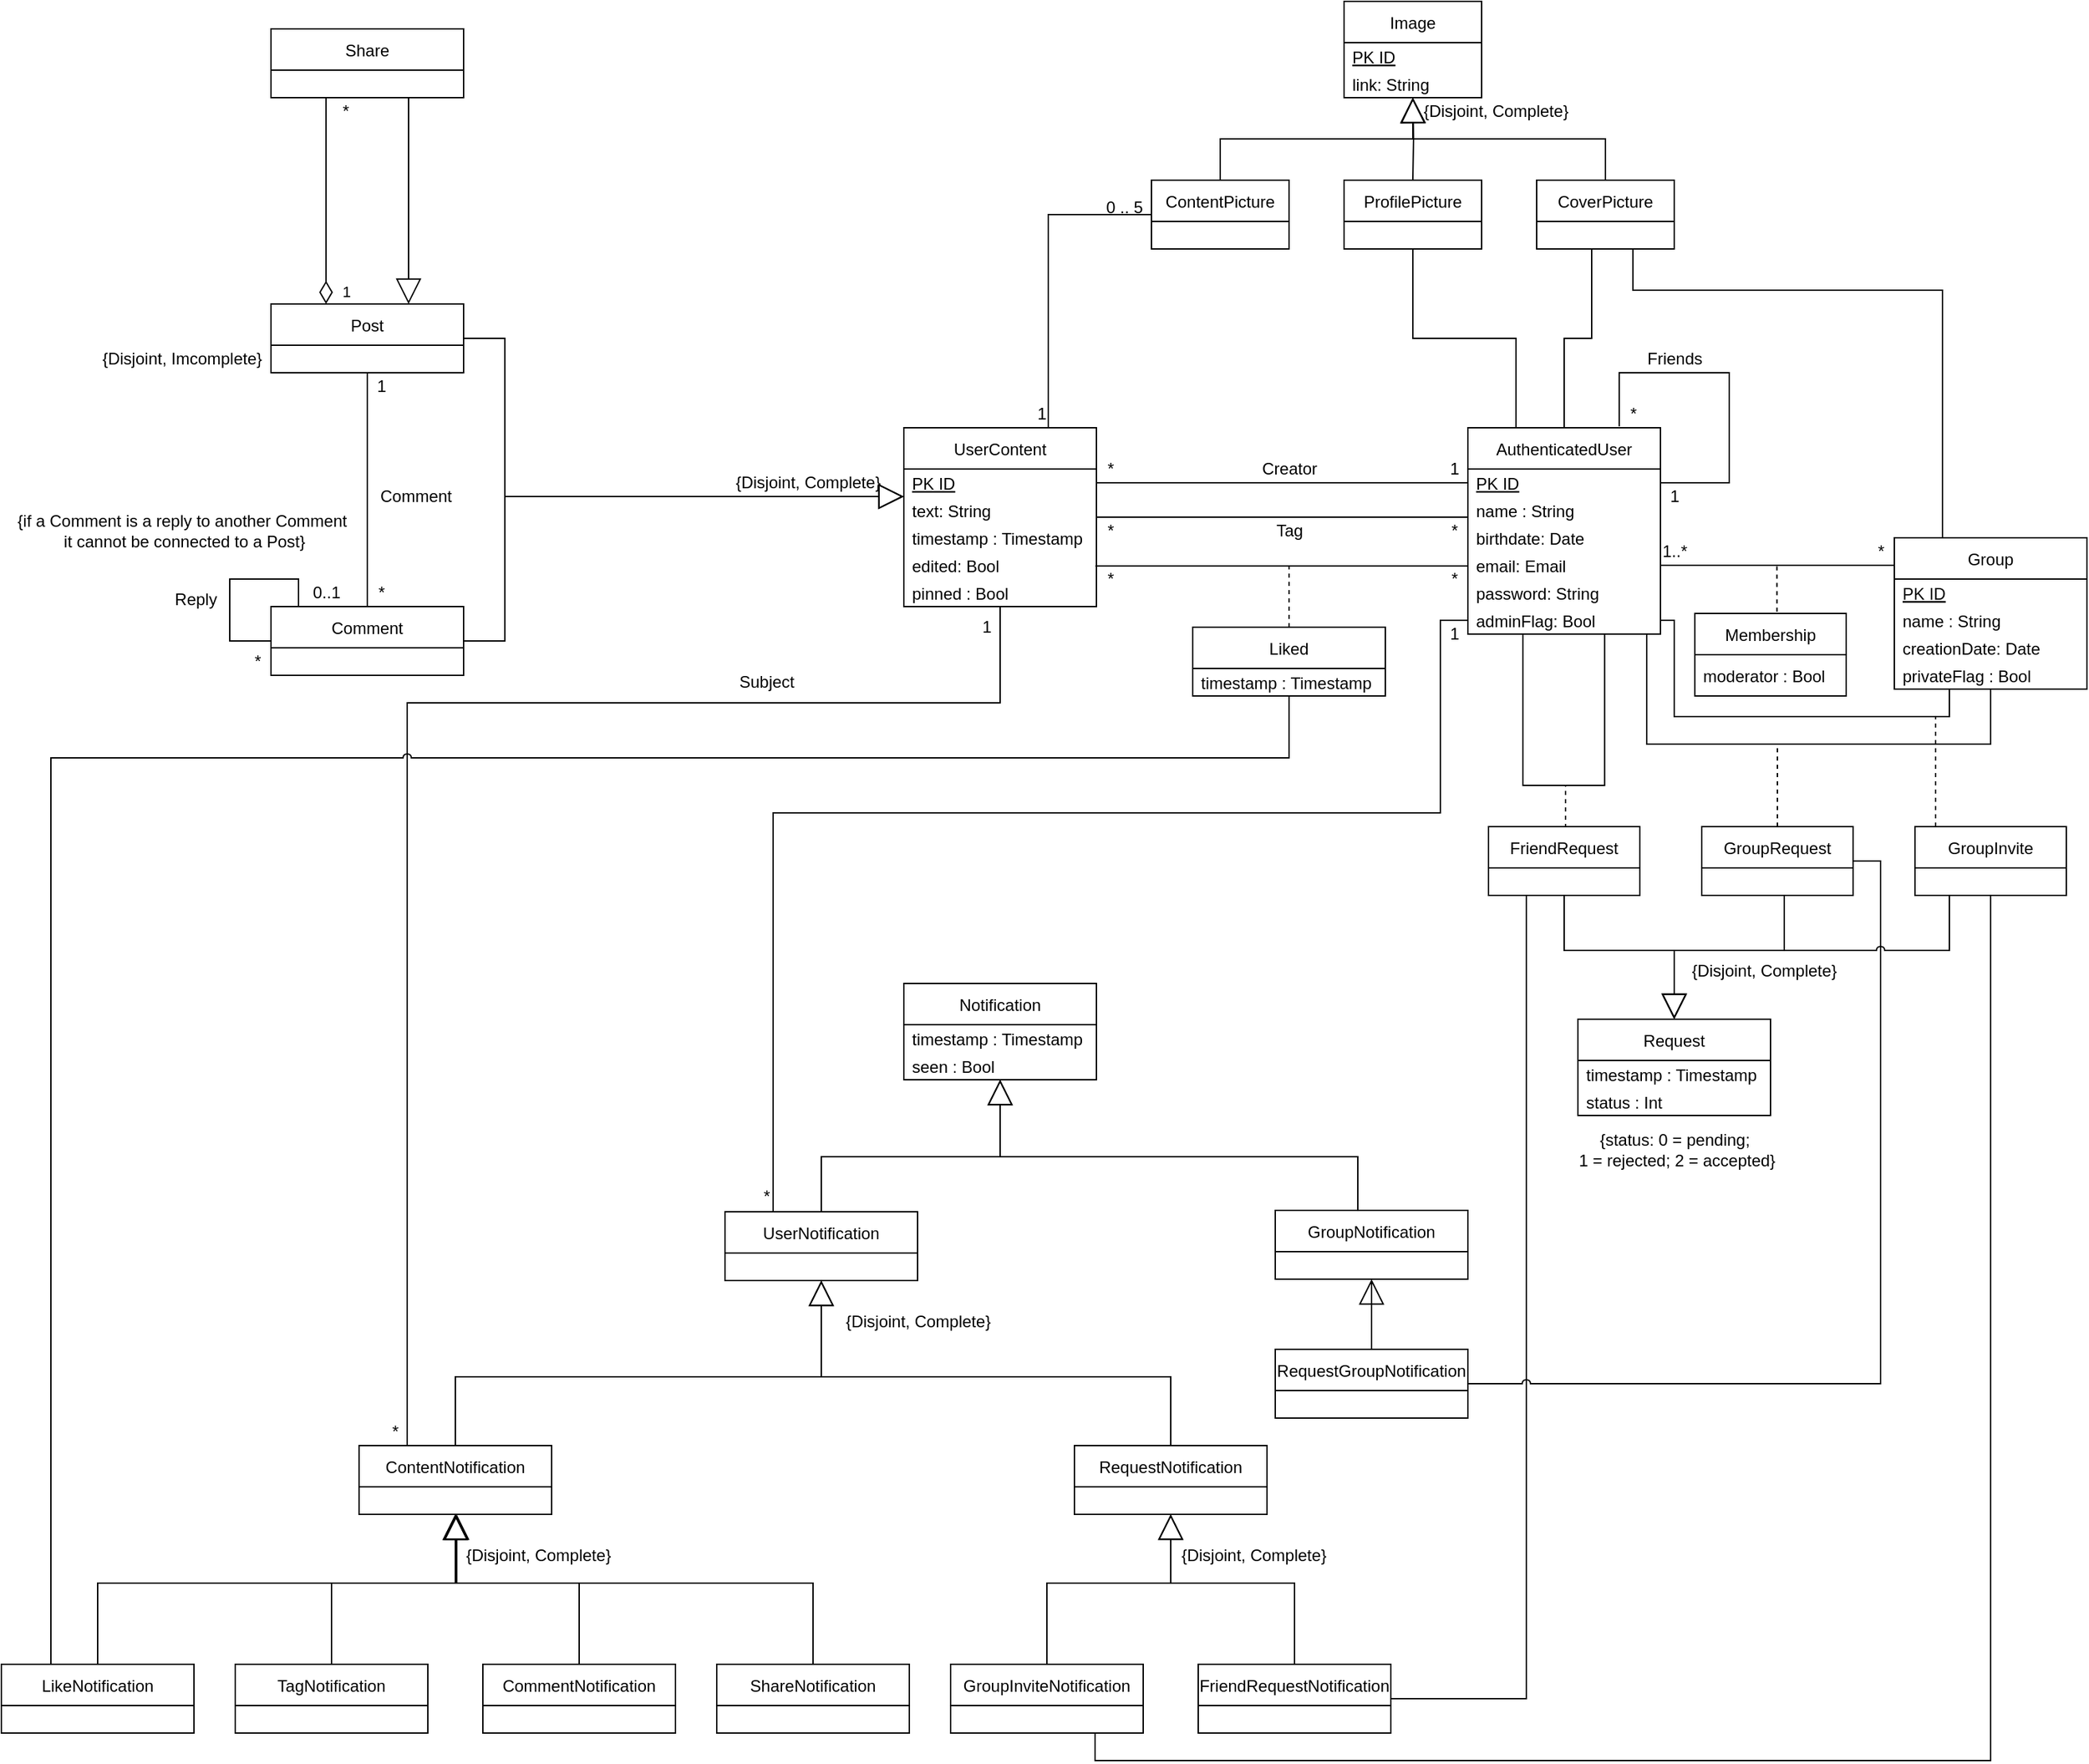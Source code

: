 <mxfile version="15.7.3"><diagram id="W7Yq0IBETh_m9EAwJ76t" name="Page-1"><mxGraphModel dx="-447" dy="544" grid="1" gridSize="10" guides="1" tooltips="1" connect="1" arrows="1" fold="1" page="1" pageScale="1" pageWidth="827" pageHeight="1169" math="0" shadow="0"><root><mxCell id="0"/><mxCell id="1" parent="0"/><mxCell id="exGa_ofTzocH33vVqRxe-119" style="edgeStyle=orthogonalEdgeStyle;rounded=0;orthogonalLoop=1;jettySize=auto;html=1;exitX=0.5;exitY=0;exitDx=0;exitDy=0;fontSize=12;endArrow=none;endFill=0;" parent="1" source="exGa_ofTzocH33vVqRxe-121" edge="1"><mxGeometry relative="1" as="geometry"><Array as="points"><mxPoint x="2790" y="625"/><mxPoint x="2810" y="625"/><mxPoint x="2810" y="560"/></Array><mxPoint x="2810" y="560" as="targetPoint"/></mxGeometry></mxCell><mxCell id="exGa_ofTzocH33vVqRxe-120" style="edgeStyle=orthogonalEdgeStyle;rounded=0;orthogonalLoop=1;jettySize=auto;html=1;exitX=0.25;exitY=0;exitDx=0;exitDy=0;entryX=0.5;entryY=1;entryDx=0;entryDy=0;fontSize=12;endArrow=none;endFill=0;" parent="1" source="exGa_ofTzocH33vVqRxe-121" target="exGa_ofTzocH33vVqRxe-144" edge="1"><mxGeometry relative="1" as="geometry"/></mxCell><mxCell id="exGa_ofTzocH33vVqRxe-121" value="AuthenticatedUser" style="swimlane;fontStyle=0;childLayout=stackLayout;horizontal=1;startSize=30;horizontalStack=0;resizeParent=1;resizeParentMax=0;resizeLast=0;collapsible=1;marginBottom=0;" parent="1" vertex="1"><mxGeometry x="2720" y="690" width="140" height="150" as="geometry"/></mxCell><mxCell id="exGa_ofTzocH33vVqRxe-122" value="PK ID" style="text;strokeColor=none;fillColor=none;align=left;verticalAlign=middle;spacingLeft=4;spacingRight=4;overflow=hidden;points=[[0,0.5],[1,0.5]];portConstraint=eastwest;rotatable=0;spacing=2;spacingTop=0;fontStyle=4" parent="exGa_ofTzocH33vVqRxe-121" vertex="1"><mxGeometry y="30" width="140" height="20" as="geometry"/></mxCell><mxCell id="exGa_ofTzocH33vVqRxe-123" value="name : String" style="text;strokeColor=none;fillColor=none;align=left;verticalAlign=middle;spacingLeft=4;spacingRight=4;overflow=hidden;points=[[0,0.5],[1,0.5]];portConstraint=eastwest;rotatable=0;spacing=2;spacingTop=0;" parent="exGa_ofTzocH33vVqRxe-121" vertex="1"><mxGeometry y="50" width="140" height="20" as="geometry"/></mxCell><mxCell id="exGa_ofTzocH33vVqRxe-124" value="birthdate: Date" style="text;strokeColor=none;fillColor=none;align=left;verticalAlign=middle;spacingLeft=4;spacingRight=4;overflow=hidden;points=[[0,0.5],[1,0.5]];portConstraint=eastwest;rotatable=0;" parent="exGa_ofTzocH33vVqRxe-121" vertex="1"><mxGeometry y="70" width="140" height="20" as="geometry"/></mxCell><mxCell id="exGa_ofTzocH33vVqRxe-125" value="email: Email" style="text;strokeColor=none;fillColor=none;align=left;verticalAlign=middle;spacingLeft=4;spacingRight=4;overflow=hidden;points=[[0,0.5],[1,0.5]];portConstraint=eastwest;rotatable=0;" parent="exGa_ofTzocH33vVqRxe-121" vertex="1"><mxGeometry y="90" width="140" height="20" as="geometry"/></mxCell><mxCell id="exGa_ofTzocH33vVqRxe-126" value="password: String" style="text;strokeColor=none;fillColor=none;align=left;verticalAlign=middle;spacingLeft=4;spacingRight=4;overflow=hidden;points=[[0,0.5],[1,0.5]];portConstraint=eastwest;rotatable=0;" parent="exGa_ofTzocH33vVqRxe-121" vertex="1"><mxGeometry y="110" width="140" height="20" as="geometry"/></mxCell><mxCell id="exGa_ofTzocH33vVqRxe-127" value="adminFlag: Bool" style="text;strokeColor=none;fillColor=none;align=left;verticalAlign=middle;spacingLeft=4;spacingRight=4;overflow=hidden;points=[[0,0.5],[1,0.5]];portConstraint=eastwest;rotatable=0;" parent="exGa_ofTzocH33vVqRxe-121" vertex="1"><mxGeometry y="130" width="140" height="20" as="geometry"/></mxCell><mxCell id="exGa_ofTzocH33vVqRxe-128" style="edgeStyle=orthogonalEdgeStyle;rounded=0;orthogonalLoop=1;jettySize=auto;html=1;exitX=1;exitY=0.5;exitDx=0;exitDy=0;fontSize=12;endArrow=none;endFill=0;" parent="exGa_ofTzocH33vVqRxe-121" edge="1"><mxGeometry relative="1" as="geometry"><mxPoint x="110" y="-1" as="targetPoint"/><mxPoint x="140" y="60" as="sourcePoint"/><Array as="points"><mxPoint x="190" y="40"/><mxPoint x="190" y="-40"/><mxPoint x="110" y="-40"/><mxPoint x="110" y="-1"/></Array></mxGeometry></mxCell><mxCell id="exGa_ofTzocH33vVqRxe-129" style="edgeStyle=orthogonalEdgeStyle;rounded=0;orthogonalLoop=1;jettySize=auto;html=1;fontSize=12;endArrow=none;endFill=0;entryX=0.71;entryY=1.013;entryDx=0;entryDy=0;entryPerimeter=0;" parent="exGa_ofTzocH33vVqRxe-121" source="exGa_ofTzocH33vVqRxe-121" target="exGa_ofTzocH33vVqRxe-127" edge="1"><mxGeometry relative="1" as="geometry"><mxPoint x="100" y="230" as="targetPoint"/><mxPoint x="40" y="230" as="sourcePoint"/><Array as="points"><mxPoint x="40" y="260"/><mxPoint x="99" y="260"/></Array></mxGeometry></mxCell><mxCell id="exGa_ofTzocH33vVqRxe-130" style="edgeStyle=orthogonalEdgeStyle;rounded=0;orthogonalLoop=1;jettySize=auto;html=1;exitX=0;exitY=0.25;exitDx=0;exitDy=0;entryX=1;entryY=0.5;entryDx=0;entryDy=0;fontSize=12;endArrow=none;endFill=0;" parent="1" source="exGa_ofTzocH33vVqRxe-132" target="exGa_ofTzocH33vVqRxe-124" edge="1"><mxGeometry relative="1" as="geometry"><Array as="points"><mxPoint x="3030" y="790"/></Array></mxGeometry></mxCell><mxCell id="exGa_ofTzocH33vVqRxe-131" style="edgeStyle=orthogonalEdgeStyle;rounded=0;orthogonalLoop=1;jettySize=auto;html=1;exitX=0.25;exitY=0;exitDx=0;exitDy=0;fontSize=12;endArrow=none;endFill=0;" parent="1" source="exGa_ofTzocH33vVqRxe-132" edge="1"><mxGeometry relative="1" as="geometry"><Array as="points"><mxPoint x="3065" y="590"/><mxPoint x="2840" y="590"/><mxPoint x="2840" y="560"/></Array><mxPoint x="2840" y="560" as="targetPoint"/></mxGeometry></mxCell><mxCell id="exGa_ofTzocH33vVqRxe-132" value="Group" style="swimlane;fontStyle=0;childLayout=stackLayout;horizontal=1;startSize=30;horizontalStack=0;resizeParent=1;resizeParentMax=0;resizeLast=0;collapsible=1;marginBottom=0;" parent="1" vertex="1"><mxGeometry x="3030" y="770" width="140" height="110" as="geometry"/></mxCell><mxCell id="exGa_ofTzocH33vVqRxe-133" value="PK ID" style="text;strokeColor=none;fillColor=none;align=left;verticalAlign=middle;spacingLeft=4;spacingRight=4;overflow=hidden;points=[[0,0.5],[1,0.5]];portConstraint=eastwest;rotatable=0;spacing=2;spacingTop=0;fontStyle=4" parent="exGa_ofTzocH33vVqRxe-132" vertex="1"><mxGeometry y="30" width="140" height="20" as="geometry"/></mxCell><mxCell id="exGa_ofTzocH33vVqRxe-134" value="name : String" style="text;strokeColor=none;fillColor=none;align=left;verticalAlign=middle;spacingLeft=4;spacingRight=4;overflow=hidden;points=[[0,0.5],[1,0.5]];portConstraint=eastwest;rotatable=0;spacing=2;spacingTop=0;" parent="exGa_ofTzocH33vVqRxe-132" vertex="1"><mxGeometry y="50" width="140" height="20" as="geometry"/></mxCell><mxCell id="exGa_ofTzocH33vVqRxe-135" value="creationDate: Date" style="text;strokeColor=none;fillColor=none;align=left;verticalAlign=middle;spacingLeft=4;spacingRight=4;overflow=hidden;points=[[0,0.5],[1,0.5]];portConstraint=eastwest;rotatable=0;spacing=2;spacingTop=0;" parent="exGa_ofTzocH33vVqRxe-132" vertex="1"><mxGeometry y="70" width="140" height="20" as="geometry"/></mxCell><mxCell id="exGa_ofTzocH33vVqRxe-136" value="privateFlag : Bool" style="text;strokeColor=none;fillColor=none;align=left;verticalAlign=middle;spacingLeft=4;spacingRight=4;overflow=hidden;points=[[0,0.5],[1,0.5]];portConstraint=eastwest;rotatable=0;spacing=2;spacingTop=0;" parent="exGa_ofTzocH33vVqRxe-132" vertex="1"><mxGeometry y="90" width="140" height="20" as="geometry"/></mxCell><mxCell id="exGa_ofTzocH33vVqRxe-137" value="1" style="text;html=1;align=center;verticalAlign=middle;resizable=0;points=[];autosize=1;strokeColor=none;fillColor=none;fontSize=12;" parent="1" vertex="1"><mxGeometry x="2860" y="730" width="20" height="20" as="geometry"/></mxCell><mxCell id="exGa_ofTzocH33vVqRxe-138" value="*" style="text;html=1;align=center;verticalAlign=middle;resizable=0;points=[];autosize=1;strokeColor=none;fillColor=none;fontSize=12;" parent="1" vertex="1"><mxGeometry x="2830" y="670" width="20" height="20" as="geometry"/></mxCell><mxCell id="exGa_ofTzocH33vVqRxe-139" value="Friends" style="text;html=1;align=center;verticalAlign=middle;resizable=0;points=[];autosize=1;strokeColor=none;fillColor=none;fontSize=12;" parent="1" vertex="1"><mxGeometry x="2840" y="630" width="60" height="20" as="geometry"/></mxCell><mxCell id="exGa_ofTzocH33vVqRxe-140" value="*" style="text;html=1;align=center;verticalAlign=middle;resizable=0;points=[];autosize=1;strokeColor=none;fillColor=none;fontSize=12;" parent="1" vertex="1"><mxGeometry x="3010" y="770" width="20" height="20" as="geometry"/></mxCell><mxCell id="exGa_ofTzocH33vVqRxe-141" value="1..*" style="text;html=1;align=center;verticalAlign=middle;resizable=0;points=[];autosize=1;strokeColor=none;fillColor=none;fontSize=12;" parent="1" vertex="1"><mxGeometry x="2855" y="770" width="30" height="20" as="geometry"/></mxCell><mxCell id="exGa_ofTzocH33vVqRxe-142" value="Image" style="swimlane;fontStyle=0;childLayout=stackLayout;horizontal=1;startSize=30;horizontalStack=0;resizeParent=1;resizeParentMax=0;resizeLast=0;collapsible=1;marginBottom=0;fontSize=12;verticalAlign=middle;" parent="1" vertex="1"><mxGeometry x="2630" y="380" width="100" height="70" as="geometry"/></mxCell><mxCell id="exGa_ofTzocH33vVqRxe-143" value="PK ID" style="text;strokeColor=none;fillColor=none;align=left;verticalAlign=middle;spacingLeft=4;spacingRight=4;overflow=hidden;points=[[0,0.5],[1,0.5]];portConstraint=eastwest;rotatable=0;spacing=2;spacingTop=0;fontStyle=4" parent="exGa_ofTzocH33vVqRxe-142" vertex="1"><mxGeometry y="30" width="100" height="20" as="geometry"/></mxCell><mxCell id="SJAPTFx9e79v7AR4qx2Q-70" value="link: String" style="text;strokeColor=none;fillColor=none;align=left;verticalAlign=middle;spacingLeft=4;spacingRight=4;overflow=hidden;points=[[0,0.5],[1,0.5]];portConstraint=eastwest;rotatable=0;spacing=2;spacingTop=0;fontStyle=0" vertex="1" parent="exGa_ofTzocH33vVqRxe-142"><mxGeometry y="50" width="100" height="20" as="geometry"/></mxCell><mxCell id="exGa_ofTzocH33vVqRxe-144" value="ProfilePicture" style="swimlane;fontStyle=0;childLayout=stackLayout;horizontal=1;startSize=30;horizontalStack=0;resizeParent=1;resizeParentMax=0;resizeLast=0;collapsible=1;marginBottom=0;fontSize=12;verticalAlign=middle;" parent="1" vertex="1"><mxGeometry x="2630" y="510" width="100" height="50" as="geometry"/></mxCell><mxCell id="exGa_ofTzocH33vVqRxe-145" value="CoverPicture" style="swimlane;fontStyle=0;childLayout=stackLayout;horizontal=1;startSize=30;horizontalStack=0;resizeParent=1;resizeParentMax=0;resizeLast=0;collapsible=1;marginBottom=0;fontSize=12;verticalAlign=middle;" parent="1" vertex="1"><mxGeometry x="2770" y="510" width="100" height="50" as="geometry"/></mxCell><mxCell id="exGa_ofTzocH33vVqRxe-146" value="ContentPicture" style="swimlane;fontStyle=0;childLayout=stackLayout;horizontal=1;startSize=30;horizontalStack=0;resizeParent=1;resizeParentMax=0;resizeLast=0;collapsible=1;marginBottom=0;fontSize=12;verticalAlign=middle;" parent="1" vertex="1"><mxGeometry x="2490" y="510" width="100" height="50" as="geometry"/></mxCell><mxCell id="exGa_ofTzocH33vVqRxe-147" value="" style="endArrow=block;endSize=16;endFill=0;html=1;rounded=0;fontSize=12;edgeStyle=orthogonalEdgeStyle;entryX=0.5;entryY=1;entryDx=0;entryDy=0;exitX=0.5;exitY=0;exitDx=0;exitDy=0;" parent="1" source="exGa_ofTzocH33vVqRxe-145" target="exGa_ofTzocH33vVqRxe-142" edge="1"><mxGeometry width="160" relative="1" as="geometry"><mxPoint x="2600" y="630" as="sourcePoint"/><mxPoint x="2760" y="630" as="targetPoint"/></mxGeometry></mxCell><mxCell id="exGa_ofTzocH33vVqRxe-148" value="" style="endArrow=block;endSize=16;endFill=0;html=1;rounded=0;fontSize=12;edgeStyle=orthogonalEdgeStyle;" parent="1" target="exGa_ofTzocH33vVqRxe-142" edge="1"><mxGeometry width="160" relative="1" as="geometry"><mxPoint x="2680" y="510" as="sourcePoint"/><mxPoint x="2680" y="460" as="targetPoint"/></mxGeometry></mxCell><mxCell id="exGa_ofTzocH33vVqRxe-149" value="" style="endArrow=block;endSize=16;endFill=0;html=1;rounded=0;fontSize=12;edgeStyle=orthogonalEdgeStyle;exitX=0.5;exitY=0;exitDx=0;exitDy=0;" parent="1" source="exGa_ofTzocH33vVqRxe-146" target="exGa_ofTzocH33vVqRxe-142" edge="1"><mxGeometry width="160" relative="1" as="geometry"><mxPoint x="2560" y="530" as="sourcePoint"/><mxPoint x="2680" y="460" as="targetPoint"/></mxGeometry></mxCell><mxCell id="exGa_ofTzocH33vVqRxe-150" value="{Disjoint, Complete}" style="text;html=1;align=center;verticalAlign=middle;resizable=0;points=[];autosize=1;strokeColor=none;fillColor=none;fontSize=12;" parent="1" vertex="1"><mxGeometry x="2680" y="450" width="120" height="20" as="geometry"/></mxCell><mxCell id="exGa_ofTzocH33vVqRxe-151" value="Post" style="swimlane;fontStyle=0;childLayout=stackLayout;horizontal=1;startSize=30;horizontalStack=0;resizeParent=1;resizeParentMax=0;resizeLast=0;collapsible=1;marginBottom=0;fontSize=12;verticalAlign=middle;" parent="1" vertex="1"><mxGeometry x="1850" y="600.04" width="140" height="50" as="geometry"/></mxCell><mxCell id="exGa_ofTzocH33vVqRxe-153" value="UserContent" style="swimlane;fontStyle=0;childLayout=stackLayout;horizontal=1;startSize=30;horizontalStack=0;resizeParent=1;resizeParentMax=0;resizeLast=0;collapsible=1;marginBottom=0;fontSize=12;verticalAlign=middle;resizable=0;" parent="1" vertex="1"><mxGeometry x="2310" y="690" width="140" height="130" as="geometry"/></mxCell><mxCell id="exGa_ofTzocH33vVqRxe-154" value="PK ID" style="text;strokeColor=none;fillColor=none;align=left;verticalAlign=middle;spacingLeft=4;spacingRight=4;overflow=hidden;points=[[0,0.5],[1,0.5]];portConstraint=eastwest;rotatable=0;spacing=2;spacingTop=0;fontStyle=4" parent="exGa_ofTzocH33vVqRxe-153" vertex="1"><mxGeometry y="30" width="140" height="20" as="geometry"/></mxCell><mxCell id="exGa_ofTzocH33vVqRxe-155" value="text: String" style="text;strokeColor=none;fillColor=none;align=left;verticalAlign=middle;spacingLeft=4;spacingRight=4;overflow=hidden;points=[[0,0.5],[1,0.5]];portConstraint=eastwest;rotatable=0;spacing=2;spacingTop=0;" parent="exGa_ofTzocH33vVqRxe-153" vertex="1"><mxGeometry y="50" width="140" height="20" as="geometry"/></mxCell><mxCell id="exGa_ofTzocH33vVqRxe-156" value="timestamp : Timestamp" style="text;strokeColor=none;fillColor=none;align=left;verticalAlign=middle;spacingLeft=4;spacingRight=4;overflow=hidden;points=[[0,0.5],[1,0.5]];portConstraint=eastwest;rotatable=0;spacing=2;spacingTop=0;" parent="exGa_ofTzocH33vVqRxe-153" vertex="1"><mxGeometry y="70" width="140" height="20" as="geometry"/></mxCell><mxCell id="exGa_ofTzocH33vVqRxe-157" value="edited: Bool" style="text;strokeColor=none;fillColor=none;align=left;verticalAlign=middle;spacingLeft=4;spacingRight=4;overflow=hidden;points=[[0,0.5],[1,0.5]];portConstraint=eastwest;rotatable=0;spacing=2;spacingTop=0;" parent="exGa_ofTzocH33vVqRxe-153" vertex="1"><mxGeometry y="90" width="140" height="20" as="geometry"/></mxCell><mxCell id="exGa_ofTzocH33vVqRxe-158" value="pinned : Bool" style="text;strokeColor=none;fillColor=none;align=left;verticalAlign=middle;spacingLeft=4;spacingRight=4;overflow=hidden;points=[[0,0.5],[1,0.5]];portConstraint=eastwest;rotatable=0;spacing=2;spacingTop=0;" parent="exGa_ofTzocH33vVqRxe-153" vertex="1"><mxGeometry y="110" width="140" height="20" as="geometry"/></mxCell><mxCell id="exGa_ofTzocH33vVqRxe-159" style="edgeStyle=orthogonalEdgeStyle;rounded=0;orthogonalLoop=1;jettySize=auto;html=1;exitX=0.5;exitY=0;exitDx=0;exitDy=0;fontSize=12;endArrow=none;endFill=0;" parent="1" source="exGa_ofTzocH33vVqRxe-161" target="exGa_ofTzocH33vVqRxe-151" edge="1"><mxGeometry relative="1" as="geometry"/></mxCell><mxCell id="exGa_ofTzocH33vVqRxe-160" style="edgeStyle=orthogonalEdgeStyle;rounded=0;orthogonalLoop=1;jettySize=auto;html=1;exitX=0.25;exitY=0;exitDx=0;exitDy=0;fontSize=12;endArrow=none;endFill=0;entryX=0;entryY=0.5;entryDx=0;entryDy=0;" parent="1" source="exGa_ofTzocH33vVqRxe-161" target="exGa_ofTzocH33vVqRxe-161" edge="1"><mxGeometry relative="1" as="geometry"><mxPoint x="1820" y="800.04" as="targetPoint"/><Array as="points"><mxPoint x="1870" y="820.04"/><mxPoint x="1870" y="800.04"/><mxPoint x="1820" y="800.04"/><mxPoint x="1820" y="845.04"/></Array></mxGeometry></mxCell><mxCell id="exGa_ofTzocH33vVqRxe-161" value="Comment" style="swimlane;fontStyle=0;childLayout=stackLayout;horizontal=1;startSize=30;horizontalStack=0;resizeParent=1;resizeParentMax=0;resizeLast=0;collapsible=1;marginBottom=0;fontSize=12;verticalAlign=middle;" parent="1" vertex="1"><mxGeometry x="1850" y="820.04" width="140" height="50" as="geometry"/></mxCell><mxCell id="exGa_ofTzocH33vVqRxe-162" value="" style="endArrow=block;endSize=16;endFill=0;html=1;rounded=0;fontSize=12;edgeStyle=orthogonalEdgeStyle;" parent="1" source="exGa_ofTzocH33vVqRxe-151" target="exGa_ofTzocH33vVqRxe-153" edge="1"><mxGeometry width="160" relative="1" as="geometry"><mxPoint x="2570" y="735.1" as="sourcePoint"/><mxPoint x="2310" y="665.1" as="targetPoint"/><Array as="points"><mxPoint x="2020" y="625"/><mxPoint x="2020" y="740"/></Array></mxGeometry></mxCell><mxCell id="exGa_ofTzocH33vVqRxe-163" value="{Disjoint, Complete}" style="text;html=1;align=center;verticalAlign=middle;resizable=0;points=[];autosize=1;strokeColor=none;fillColor=none;fontSize=12;" parent="1" vertex="1"><mxGeometry x="2180" y="720" width="120" height="20" as="geometry"/></mxCell><mxCell id="exGa_ofTzocH33vVqRxe-164" style="edgeStyle=orthogonalEdgeStyle;rounded=0;orthogonalLoop=1;jettySize=auto;html=1;exitX=0.75;exitY=0;exitDx=0;exitDy=0;entryX=0;entryY=0.5;entryDx=0;entryDy=0;fontSize=12;endArrow=none;endFill=0;" parent="1" source="exGa_ofTzocH33vVqRxe-153" target="exGa_ofTzocH33vVqRxe-146" edge="1"><mxGeometry relative="1" as="geometry"><Array as="points"><mxPoint x="2415" y="535"/></Array></mxGeometry></mxCell><mxCell id="exGa_ofTzocH33vVqRxe-165" value="1" style="text;html=1;align=center;verticalAlign=middle;resizable=0;points=[];autosize=1;strokeColor=none;fillColor=none;fontSize=12;" parent="1" vertex="1"><mxGeometry x="2400" y="670" width="20" height="20" as="geometry"/></mxCell><mxCell id="exGa_ofTzocH33vVqRxe-166" value="0 .. 5" style="text;html=1;align=center;verticalAlign=middle;resizable=0;points=[];autosize=1;strokeColor=none;fillColor=none;fontSize=12;" parent="1" vertex="1"><mxGeometry x="2450" y="520" width="40" height="20" as="geometry"/></mxCell><mxCell id="exGa_ofTzocH33vVqRxe-167" style="edgeStyle=orthogonalEdgeStyle;rounded=0;orthogonalLoop=1;jettySize=auto;html=1;exitX=1;exitY=0.5;exitDx=0;exitDy=0;entryX=0;entryY=0.5;entryDx=0;entryDy=0;fontSize=12;endArrow=none;endFill=0;" parent="1" source="exGa_ofTzocH33vVqRxe-154" target="exGa_ofTzocH33vVqRxe-123" edge="1"><mxGeometry relative="1" as="geometry"><Array as="points"><mxPoint x="2720" y="730"/></Array></mxGeometry></mxCell><mxCell id="exGa_ofTzocH33vVqRxe-168" value="Creator" style="text;html=1;align=center;verticalAlign=middle;resizable=0;points=[];autosize=1;strokeColor=none;fillColor=none;fontSize=12;" parent="1" vertex="1"><mxGeometry x="2560" y="710" width="60" height="20" as="geometry"/></mxCell><mxCell id="exGa_ofTzocH33vVqRxe-169" value="*" style="text;html=1;align=center;verticalAlign=middle;resizable=0;points=[];autosize=1;strokeColor=none;fillColor=none;fontSize=12;" parent="1" vertex="1"><mxGeometry x="2450" y="710" width="20" height="20" as="geometry"/></mxCell><mxCell id="exGa_ofTzocH33vVqRxe-170" value="1" style="text;html=1;align=center;verticalAlign=middle;resizable=0;points=[];autosize=1;strokeColor=none;fillColor=none;fontSize=12;" parent="1" vertex="1"><mxGeometry x="2700" y="710" width="20" height="20" as="geometry"/></mxCell><mxCell id="exGa_ofTzocH33vVqRxe-171" style="edgeStyle=orthogonalEdgeStyle;rounded=0;orthogonalLoop=1;jettySize=auto;html=1;fontSize=12;endArrow=none;endFill=0;" parent="1" source="exGa_ofTzocH33vVqRxe-153" target="exGa_ofTzocH33vVqRxe-121" edge="1"><mxGeometry relative="1" as="geometry"><Array as="points"><mxPoint x="2650" y="755"/><mxPoint x="2650" y="755"/></Array></mxGeometry></mxCell><mxCell id="exGa_ofTzocH33vVqRxe-172" value="Tag" style="text;html=1;align=center;verticalAlign=middle;resizable=0;points=[];autosize=1;strokeColor=none;fillColor=none;fontSize=12;" parent="1" vertex="1"><mxGeometry x="2575" y="755" width="30" height="20" as="geometry"/></mxCell><mxCell id="exGa_ofTzocH33vVqRxe-173" value="*" style="text;html=1;align=center;verticalAlign=middle;resizable=0;points=[];autosize=1;strokeColor=none;fillColor=none;fontSize=12;" parent="1" vertex="1"><mxGeometry x="2700" y="755" width="20" height="20" as="geometry"/></mxCell><mxCell id="exGa_ofTzocH33vVqRxe-174" value="*" style="text;html=1;align=center;verticalAlign=middle;resizable=0;points=[];autosize=1;strokeColor=none;fillColor=none;fontSize=12;" parent="1" vertex="1"><mxGeometry x="2450" y="755" width="20" height="20" as="geometry"/></mxCell><mxCell id="exGa_ofTzocH33vVqRxe-175" style="edgeStyle=orthogonalEdgeStyle;rounded=0;orthogonalLoop=1;jettySize=auto;html=1;exitX=0.5;exitY=0;exitDx=0;exitDy=0;fontSize=12;endArrow=none;endFill=0;dashed=1;" parent="1" source="exGa_ofTzocH33vVqRxe-176" edge="1"><mxGeometry relative="1" as="geometry"><mxPoint x="2590" y="790" as="targetPoint"/></mxGeometry></mxCell><mxCell id="exGa_ofTzocH33vVqRxe-176" value="Liked" style="swimlane;fontStyle=0;childLayout=stackLayout;horizontal=1;startSize=30;horizontalStack=0;resizeParent=1;resizeParentMax=0;resizeLast=0;collapsible=1;marginBottom=0;fontSize=12;verticalAlign=middle;" parent="1" vertex="1"><mxGeometry x="2520" y="835" width="140" height="50" as="geometry"/></mxCell><mxCell id="exGa_ofTzocH33vVqRxe-177" value="timestamp : Timestamp" style="text;strokeColor=none;fillColor=none;align=left;verticalAlign=middle;spacingLeft=4;spacingRight=4;overflow=hidden;points=[[0,0.5],[1,0.5]];portConstraint=eastwest;rotatable=0;spacing=2;spacingTop=0;" parent="exGa_ofTzocH33vVqRxe-176" vertex="1"><mxGeometry y="30" width="140" height="20" as="geometry"/></mxCell><mxCell id="exGa_ofTzocH33vVqRxe-178" value="" style="endArrow=block;endSize=16;endFill=0;html=1;rounded=0;fontSize=12;edgeStyle=orthogonalEdgeStyle;" parent="1" source="exGa_ofTzocH33vVqRxe-161" target="exGa_ofTzocH33vVqRxe-153" edge="1"><mxGeometry width="160" relative="1" as="geometry"><mxPoint x="2140" y="565.1" as="sourcePoint"/><mxPoint x="2310" y="665.1" as="targetPoint"/><Array as="points"><mxPoint x="2020" y="845"/><mxPoint x="2020" y="740"/></Array></mxGeometry></mxCell><mxCell id="exGa_ofTzocH33vVqRxe-179" value="*" style="text;html=1;align=center;verticalAlign=middle;resizable=0;points=[];autosize=1;strokeColor=none;fillColor=none;fontSize=12;" parent="1" vertex="1"><mxGeometry x="1920" y="800.04" width="20" height="20" as="geometry"/></mxCell><mxCell id="exGa_ofTzocH33vVqRxe-180" value="1" style="text;html=1;align=center;verticalAlign=middle;resizable=0;points=[];autosize=1;strokeColor=none;fillColor=none;fontSize=12;" parent="1" vertex="1"><mxGeometry x="1920" y="650.04" width="20" height="20" as="geometry"/></mxCell><mxCell id="exGa_ofTzocH33vVqRxe-181" style="edgeStyle=orthogonalEdgeStyle;rounded=0;orthogonalLoop=1;jettySize=auto;html=1;exitX=-0.037;exitY=0.023;exitDx=0;exitDy=0;fontSize=12;endArrow=none;endFill=0;exitPerimeter=0;" parent="1" source="exGa_ofTzocH33vVqRxe-183" target="exGa_ofTzocH33vVqRxe-121" edge="1"><mxGeometry relative="1" as="geometry"><mxPoint x="2450" y="810" as="sourcePoint"/><Array as="points"><mxPoint x="2590" y="790"/><mxPoint x="2590" y="790"/></Array></mxGeometry></mxCell><mxCell id="exGa_ofTzocH33vVqRxe-182" value="*" style="text;html=1;align=center;verticalAlign=middle;resizable=0;points=[];autosize=1;strokeColor=none;fillColor=none;fontSize=12;" parent="1" vertex="1"><mxGeometry x="2700" y="790" width="20" height="20" as="geometry"/></mxCell><mxCell id="exGa_ofTzocH33vVqRxe-183" value="*" style="text;html=1;align=center;verticalAlign=middle;resizable=0;points=[];autosize=1;strokeColor=none;fillColor=none;fontSize=12;" parent="1" vertex="1"><mxGeometry x="2450" y="790" width="20" height="20" as="geometry"/></mxCell><mxCell id="exGa_ofTzocH33vVqRxe-184" value="Share" style="swimlane;fontStyle=0;childLayout=stackLayout;horizontal=1;startSize=30;horizontalStack=0;resizeParent=1;resizeParentMax=0;resizeLast=0;collapsible=1;marginBottom=0;fontSize=12;verticalAlign=middle;" parent="1" vertex="1"><mxGeometry x="1850" y="400.0" width="140" height="50" as="geometry"/></mxCell><mxCell id="exGa_ofTzocH33vVqRxe-185" value="*" style="text;html=1;align=center;verticalAlign=middle;resizable=0;points=[];autosize=1;strokeColor=none;fillColor=none;fontSize=12;" parent="1" vertex="1"><mxGeometry x="1894" y="450.0" width="20" height="20" as="geometry"/></mxCell><mxCell id="exGa_ofTzocH33vVqRxe-186" value="*" style="text;html=1;align=center;verticalAlign=middle;resizable=0;points=[];autosize=1;strokeColor=none;fillColor=none;fontSize=12;" parent="1" vertex="1"><mxGeometry x="1830" y="850.04" width="20" height="20" as="geometry"/></mxCell><mxCell id="exGa_ofTzocH33vVqRxe-187" value="0..1" style="text;html=1;align=center;verticalAlign=middle;resizable=0;points=[];autosize=1;strokeColor=none;fillColor=none;fontSize=12;" parent="1" vertex="1"><mxGeometry x="1870" y="800.04" width="40" height="20" as="geometry"/></mxCell><mxCell id="exGa_ofTzocH33vVqRxe-188" value="{Disjoint, Imcomplete}" style="text;html=1;align=center;verticalAlign=middle;resizable=0;points=[];autosize=1;strokeColor=none;fillColor=none;fontSize=12;" parent="1" vertex="1"><mxGeometry x="1720" y="630.04" width="130" height="20" as="geometry"/></mxCell><mxCell id="exGa_ofTzocH33vVqRxe-189" style="edgeStyle=orthogonalEdgeStyle;rounded=0;orthogonalLoop=1;jettySize=auto;html=1;exitX=0.5;exitY=0;exitDx=0;exitDy=0;fontSize=12;endArrow=none;endFill=0;dashed=1;" parent="1" source="exGa_ofTzocH33vVqRxe-190" edge="1"><mxGeometry relative="1" as="geometry"><mxPoint x="2791" y="950" as="targetPoint"/><Array as="points"><mxPoint x="2791" y="980"/></Array></mxGeometry></mxCell><mxCell id="SJAPTFx9e79v7AR4qx2Q-47" style="edgeStyle=orthogonalEdgeStyle;rounded=0;jumpStyle=arc;orthogonalLoop=1;jettySize=auto;html=1;exitX=0.25;exitY=1;exitDx=0;exitDy=0;entryX=1;entryY=0.5;entryDx=0;entryDy=0;endArrow=none;endFill=0;" edge="1" parent="1" source="exGa_ofTzocH33vVqRxe-190" target="exGa_ofTzocH33vVqRxe-206"><mxGeometry relative="1" as="geometry"/></mxCell><mxCell id="exGa_ofTzocH33vVqRxe-190" value="FriendRequest" style="swimlane;fontStyle=0;childLayout=stackLayout;horizontal=1;startSize=30;horizontalStack=0;resizeParent=1;resizeParentMax=0;resizeLast=0;collapsible=1;marginBottom=0;fontSize=12;verticalAlign=middle;" parent="1" vertex="1"><mxGeometry x="2735" y="980" width="110" height="50" as="geometry"/></mxCell><mxCell id="exGa_ofTzocH33vVqRxe-191" style="edgeStyle=orthogonalEdgeStyle;rounded=0;orthogonalLoop=1;jettySize=auto;html=1;fontSize=12;endArrow=none;endFill=0;startArrow=none;jumpStyle=arc;" parent="1" source="exGa_ofTzocH33vVqRxe-132" target="exGa_ofTzocH33vVqRxe-121" edge="1"><mxGeometry relative="1" as="geometry"><Array as="points"><mxPoint x="3100" y="920"/><mxPoint x="2850" y="920"/></Array><mxPoint x="2930" y="925" as="sourcePoint"/></mxGeometry></mxCell><mxCell id="exGa_ofTzocH33vVqRxe-192" value="GroupRequest" style="swimlane;fontStyle=0;childLayout=stackLayout;horizontal=1;startSize=30;horizontalStack=0;resizeParent=1;resizeParentMax=0;resizeLast=0;collapsible=1;marginBottom=0;fontSize=12;verticalAlign=middle;" parent="1" vertex="1"><mxGeometry x="2890" y="980" width="110" height="50" as="geometry"/></mxCell><mxCell id="exGa_ofTzocH33vVqRxe-194" style="edgeStyle=orthogonalEdgeStyle;rounded=0;orthogonalLoop=1;jettySize=auto;html=1;exitX=0.5;exitY=0;exitDx=0;exitDy=0;fontSize=12;endArrow=none;endFill=0;dashed=1;" parent="1" source="exGa_ofTzocH33vVqRxe-195" edge="1"><mxGeometry relative="1" as="geometry"><mxPoint x="2944.667" y="790" as="targetPoint"/></mxGeometry></mxCell><mxCell id="exGa_ofTzocH33vVqRxe-195" value="Membership" style="swimlane;fontStyle=0;childLayout=stackLayout;horizontal=1;startSize=30;horizontalStack=0;resizeParent=1;resizeParentMax=0;resizeLast=0;collapsible=1;marginBottom=0;fontSize=12;verticalAlign=middle;" parent="1" vertex="1"><mxGeometry x="2885" y="825" width="110" height="60" as="geometry"/></mxCell><mxCell id="exGa_ofTzocH33vVqRxe-196" value="moderator : Bool" style="text;strokeColor=none;fillColor=none;align=left;verticalAlign=middle;spacingLeft=4;spacingRight=4;overflow=hidden;points=[[0,0.5],[1,0.5]];portConstraint=eastwest;rotatable=0;fontSize=12;" parent="exGa_ofTzocH33vVqRxe-195" vertex="1"><mxGeometry y="30" width="110" height="30" as="geometry"/></mxCell><mxCell id="exGa_ofTzocH33vVqRxe-199" value="Notification" style="swimlane;fontStyle=0;childLayout=stackLayout;horizontal=1;startSize=30;horizontalStack=0;resizeParent=1;resizeParentMax=0;resizeLast=0;collapsible=1;marginBottom=0;fontSize=12;verticalAlign=middle;" parent="1" vertex="1"><mxGeometry x="2310" y="1094" width="140" height="70" as="geometry"/></mxCell><mxCell id="exGa_ofTzocH33vVqRxe-200" value="timestamp : Timestamp" style="text;strokeColor=none;fillColor=none;align=left;verticalAlign=middle;spacingLeft=4;spacingRight=4;overflow=hidden;points=[[0,0.5],[1,0.5]];portConstraint=eastwest;rotatable=0;spacing=2;spacingTop=0;" parent="exGa_ofTzocH33vVqRxe-199" vertex="1"><mxGeometry y="30" width="140" height="20" as="geometry"/></mxCell><mxCell id="exGa_ofTzocH33vVqRxe-201" value="seen : Bool" style="text;strokeColor=none;fillColor=none;align=left;verticalAlign=middle;spacingLeft=4;spacingRight=4;overflow=hidden;points=[[0,0.5],[1,0.5]];portConstraint=eastwest;rotatable=0;spacing=2;spacingTop=0;" parent="exGa_ofTzocH33vVqRxe-199" vertex="1"><mxGeometry y="50" width="140" height="20" as="geometry"/></mxCell><mxCell id="SJAPTFx9e79v7AR4qx2Q-42" style="edgeStyle=orthogonalEdgeStyle;rounded=0;jumpStyle=none;orthogonalLoop=1;jettySize=auto;html=1;exitX=0.25;exitY=0;exitDx=0;exitDy=0;endArrow=none;endFill=0;" edge="1" parent="1" source="exGa_ofTzocH33vVqRxe-202" target="exGa_ofTzocH33vVqRxe-158"><mxGeometry relative="1" as="geometry"><Array as="points"><mxPoint x="1949" y="890"/><mxPoint x="2380" y="890"/></Array></mxGeometry></mxCell><mxCell id="exGa_ofTzocH33vVqRxe-202" value="ContentNotification" style="swimlane;fontStyle=0;childLayout=stackLayout;horizontal=1;startSize=30;horizontalStack=0;resizeParent=1;resizeParentMax=0;resizeLast=0;collapsible=1;marginBottom=0;fontSize=12;verticalAlign=middle;" parent="1" vertex="1"><mxGeometry x="1914" y="1430" width="140" height="50" as="geometry"/></mxCell><mxCell id="exGa_ofTzocH33vVqRxe-205" value="RequestNotification" style="swimlane;fontStyle=0;childLayout=stackLayout;horizontal=1;startSize=30;horizontalStack=0;resizeParent=1;resizeParentMax=0;resizeLast=0;collapsible=1;marginBottom=0;fontSize=12;verticalAlign=middle;" parent="1" vertex="1"><mxGeometry x="2434" y="1430" width="140" height="50" as="geometry"/></mxCell><mxCell id="exGa_ofTzocH33vVqRxe-206" value="FriendRequestNotification" style="swimlane;fontStyle=0;childLayout=stackLayout;horizontal=1;startSize=30;horizontalStack=0;resizeParent=1;resizeParentMax=0;resizeLast=0;collapsible=1;marginBottom=0;fontSize=12;verticalAlign=middle;" parent="1" vertex="1"><mxGeometry x="2524" y="1589" width="140" height="50" as="geometry"/></mxCell><mxCell id="SJAPTFx9e79v7AR4qx2Q-37" style="edgeStyle=orthogonalEdgeStyle;rounded=0;jumpStyle=arc;orthogonalLoop=1;jettySize=auto;html=1;entryX=1;entryY=0.5;entryDx=0;entryDy=0;endArrow=none;endFill=0;" edge="1" parent="1" source="SJAPTFx9e79v7AR4qx2Q-62" target="exGa_ofTzocH33vVqRxe-192"><mxGeometry relative="1" as="geometry"/></mxCell><mxCell id="SJAPTFx9e79v7AR4qx2Q-65" style="edgeStyle=orthogonalEdgeStyle;rounded=0;jumpStyle=arc;orthogonalLoop=1;jettySize=auto;html=1;exitX=0.75;exitY=1;exitDx=0;exitDy=0;endArrow=none;endFill=0;" edge="1" parent="1" source="exGa_ofTzocH33vVqRxe-207" target="SJAPTFx9e79v7AR4qx2Q-50"><mxGeometry relative="1" as="geometry"/></mxCell><mxCell id="exGa_ofTzocH33vVqRxe-207" value="GroupInviteNotification" style="swimlane;fontStyle=0;childLayout=stackLayout;horizontal=1;startSize=30;horizontalStack=0;resizeParent=1;resizeParentMax=0;resizeLast=0;collapsible=1;marginBottom=0;fontSize=12;verticalAlign=middle;" parent="1" vertex="1"><mxGeometry x="2344" y="1589" width="140" height="50" as="geometry"/></mxCell><mxCell id="exGa_ofTzocH33vVqRxe-208" value="Request" style="swimlane;fontStyle=0;childLayout=stackLayout;horizontal=1;startSize=30;horizontalStack=0;resizeParent=1;resizeParentMax=0;resizeLast=0;collapsible=1;marginBottom=0;" parent="1" vertex="1"><mxGeometry x="2800" y="1120" width="140" height="70" as="geometry"/></mxCell><mxCell id="exGa_ofTzocH33vVqRxe-210" value="timestamp : Timestamp" style="text;strokeColor=none;fillColor=none;align=left;verticalAlign=middle;spacingLeft=4;spacingRight=4;overflow=hidden;points=[[0,0.5],[1,0.5]];portConstraint=eastwest;rotatable=0;spacing=2;spacingTop=0;" parent="exGa_ofTzocH33vVqRxe-208" vertex="1"><mxGeometry y="30" width="140" height="20" as="geometry"/></mxCell><mxCell id="SJAPTFx9e79v7AR4qx2Q-59" value="status : Int" style="text;strokeColor=none;fillColor=none;align=left;verticalAlign=middle;spacingLeft=4;spacingRight=4;overflow=hidden;points=[[0,0.5],[1,0.5]];portConstraint=eastwest;rotatable=0;spacing=2;spacingTop=0;" vertex="1" parent="exGa_ofTzocH33vVqRxe-208"><mxGeometry y="50" width="140" height="20" as="geometry"/></mxCell><mxCell id="exGa_ofTzocH33vVqRxe-212" value="" style="endArrow=block;endSize=16;endFill=0;html=1;rounded=0;edgeStyle=orthogonalEdgeStyle;entryX=0.5;entryY=0;entryDx=0;entryDy=0;exitX=0.5;exitY=1;exitDx=0;exitDy=0;" parent="1" source="exGa_ofTzocH33vVqRxe-190" target="exGa_ofTzocH33vVqRxe-208" edge="1"><mxGeometry width="160" relative="1" as="geometry"><mxPoint x="2700" y="1020" as="sourcePoint"/><mxPoint x="2860" y="1020" as="targetPoint"/><Array as="points"><mxPoint x="2790" y="1070"/><mxPoint x="2870" y="1070"/></Array></mxGeometry></mxCell><mxCell id="exGa_ofTzocH33vVqRxe-213" value="" style="endArrow=block;endSize=16;endFill=0;html=1;rounded=0;edgeStyle=orthogonalEdgeStyle;" parent="1" source="exGa_ofTzocH33vVqRxe-192" edge="1"><mxGeometry width="160" relative="1" as="geometry"><mxPoint x="2800" y="1040" as="sourcePoint"/><mxPoint x="2870" y="1120" as="targetPoint"/><Array as="points"><mxPoint x="2950" y="1070"/><mxPoint x="2870" y="1070"/><mxPoint x="2870" y="1120"/></Array></mxGeometry></mxCell><mxCell id="exGa_ofTzocH33vVqRxe-214" value="" style="endArrow=block;endSize=16;endFill=0;html=1;rounded=0;edgeStyle=orthogonalEdgeStyle;exitX=0.5;exitY=0;exitDx=0;exitDy=0;" parent="1" source="exGa_ofTzocH33vVqRxe-202" edge="1" target="SJAPTFx9e79v7AR4qx2Q-38"><mxGeometry width="160" relative="1" as="geometry"><mxPoint x="2330" y="1430" as="sourcePoint"/><mxPoint x="2220" y="1510" as="targetPoint"/><Array as="points"><mxPoint x="1984" y="1380"/><mxPoint x="2250" y="1380"/></Array></mxGeometry></mxCell><mxCell id="exGa_ofTzocH33vVqRxe-215" value="" style="endArrow=block;endSize=16;endFill=0;html=1;rounded=0;edgeStyle=orthogonalEdgeStyle;exitX=0.5;exitY=0;exitDx=0;exitDy=0;" parent="1" source="exGa_ofTzocH33vVqRxe-205" target="SJAPTFx9e79v7AR4qx2Q-38" edge="1"><mxGeometry width="160" relative="1" as="geometry"><mxPoint x="2120" y="1460" as="sourcePoint"/><mxPoint x="2210" y="1510" as="targetPoint"/><Array as="points"><mxPoint x="2504" y="1380"/><mxPoint x="2250" y="1380"/></Array></mxGeometry></mxCell><mxCell id="exGa_ofTzocH33vVqRxe-216" value="" style="endArrow=block;endSize=16;endFill=0;html=1;rounded=0;edgeStyle=orthogonalEdgeStyle;" parent="1" source="exGa_ofTzocH33vVqRxe-207" target="exGa_ofTzocH33vVqRxe-205" edge="1"><mxGeometry width="160" relative="1" as="geometry"><mxPoint x="2394" y="1540" as="sourcePoint"/><mxPoint x="2214" y="1470" as="targetPoint"/><Array as="points"><mxPoint x="2414" y="1530"/><mxPoint x="2504" y="1530"/></Array></mxGeometry></mxCell><mxCell id="exGa_ofTzocH33vVqRxe-217" value="" style="endArrow=block;endSize=16;endFill=0;html=1;rounded=0;edgeStyle=orthogonalEdgeStyle;" parent="1" source="exGa_ofTzocH33vVqRxe-206" target="exGa_ofTzocH33vVqRxe-205" edge="1"><mxGeometry width="160" relative="1" as="geometry"><mxPoint x="2404" y="1560" as="sourcePoint"/><mxPoint x="2484" y="1490" as="targetPoint"/><Array as="points"><mxPoint x="2594" y="1530"/><mxPoint x="2504" y="1530"/></Array></mxGeometry></mxCell><mxCell id="exGa_ofTzocH33vVqRxe-222" value="CommentNotification" style="swimlane;fontStyle=0;childLayout=stackLayout;horizontal=1;startSize=30;horizontalStack=0;resizeParent=1;resizeParentMax=0;resizeLast=0;collapsible=1;marginBottom=0;fontSize=12;verticalAlign=middle;" parent="1" vertex="1"><mxGeometry x="2004" y="1589" width="140" height="50" as="geometry"/></mxCell><mxCell id="SJAPTFx9e79v7AR4qx2Q-24" value="" style="edgeStyle=orthogonalEdgeStyle;rounded=0;orthogonalLoop=1;jettySize=auto;html=1;endArrow=none;endFill=0;jumpStyle=arc;" edge="1" parent="1" source="exGa_ofTzocH33vVqRxe-223" target="exGa_ofTzocH33vVqRxe-176"><mxGeometry relative="1" as="geometry"><mxPoint x="1750" y="1060" as="targetPoint"/><Array as="points"><mxPoint x="1690" y="930"/><mxPoint x="2590" y="930"/></Array></mxGeometry></mxCell><mxCell id="exGa_ofTzocH33vVqRxe-223" value="LikeNotification" style="swimlane;fontStyle=0;childLayout=stackLayout;horizontal=1;startSize=30;horizontalStack=0;resizeParent=1;resizeParentMax=0;resizeLast=0;collapsible=1;marginBottom=0;fontSize=12;verticalAlign=middle;" parent="1" vertex="1"><mxGeometry x="1654" y="1589" width="140" height="50" as="geometry"/></mxCell><mxCell id="exGa_ofTzocH33vVqRxe-224" value="TagNotification" style="swimlane;fontStyle=0;childLayout=stackLayout;horizontal=1;startSize=30;horizontalStack=0;resizeParent=1;resizeParentMax=0;resizeLast=0;collapsible=1;marginBottom=0;fontSize=12;verticalAlign=middle;" parent="1" vertex="1"><mxGeometry x="1824" y="1589" width="140" height="50" as="geometry"/></mxCell><mxCell id="exGa_ofTzocH33vVqRxe-225" value="ShareNotification" style="swimlane;fontStyle=0;childLayout=stackLayout;horizontal=1;startSize=30;horizontalStack=0;resizeParent=1;resizeParentMax=0;resizeLast=0;collapsible=1;marginBottom=0;fontSize=12;verticalAlign=middle;" parent="1" vertex="1"><mxGeometry x="2174" y="1589" width="140" height="50" as="geometry"/></mxCell><mxCell id="exGa_ofTzocH33vVqRxe-226" value="" style="endArrow=block;endSize=16;endFill=0;html=1;rounded=0;edgeStyle=orthogonalEdgeStyle;exitX=0.5;exitY=0;exitDx=0;exitDy=0;" parent="1" source="exGa_ofTzocH33vVqRxe-224" target="exGa_ofTzocH33vVqRxe-202" edge="1"><mxGeometry width="160" relative="1" as="geometry"><mxPoint x="1734" y="1550" as="sourcePoint"/><mxPoint x="1984" y="1520" as="targetPoint"/><Array as="points"><mxPoint x="1894" y="1530"/><mxPoint x="1984" y="1530"/></Array></mxGeometry></mxCell><mxCell id="exGa_ofTzocH33vVqRxe-227" value="" style="endArrow=block;endSize=16;endFill=0;html=1;rounded=0;edgeStyle=orthogonalEdgeStyle;" parent="1" source="exGa_ofTzocH33vVqRxe-223" target="exGa_ofTzocH33vVqRxe-202" edge="1"><mxGeometry width="160" relative="1" as="geometry"><mxPoint x="2024" y="1600" as="sourcePoint"/><mxPoint x="1984" y="1520" as="targetPoint"/><Array as="points"><mxPoint x="1724" y="1530"/><mxPoint x="1984" y="1530"/></Array></mxGeometry></mxCell><mxCell id="exGa_ofTzocH33vVqRxe-228" value="" style="endArrow=block;endSize=16;endFill=0;html=1;rounded=0;edgeStyle=orthogonalEdgeStyle;exitX=0.5;exitY=0;exitDx=0;exitDy=0;" parent="1" source="exGa_ofTzocH33vVqRxe-225" target="exGa_ofTzocH33vVqRxe-202" edge="1"><mxGeometry width="160" relative="1" as="geometry"><mxPoint x="2034" y="1610" as="sourcePoint"/><mxPoint x="1984" y="1520" as="targetPoint"/><Array as="points"><mxPoint x="2244" y="1530"/><mxPoint x="1984" y="1530"/></Array></mxGeometry></mxCell><mxCell id="exGa_ofTzocH33vVqRxe-229" value="" style="endArrow=block;endSize=16;endFill=0;html=1;rounded=0;edgeStyle=orthogonalEdgeStyle;" parent="1" target="exGa_ofTzocH33vVqRxe-202" edge="1" source="exGa_ofTzocH33vVqRxe-222"><mxGeometry width="160" relative="1" as="geometry"><mxPoint x="1724" y="1589" as="sourcePoint"/><mxPoint x="1984" y="1520" as="targetPoint"/><Array as="points"><mxPoint x="2074" y="1530"/><mxPoint x="1985" y="1530"/></Array></mxGeometry></mxCell><mxCell id="exGa_ofTzocH33vVqRxe-231" value="{Disjoint, Complete}" style="text;html=1;align=center;verticalAlign=middle;resizable=0;points=[];autosize=1;strokeColor=none;fillColor=none;fontSize=12;" parent="1" vertex="1"><mxGeometry x="1984" y="1500" width="120" height="20" as="geometry"/></mxCell><mxCell id="exGa_ofTzocH33vVqRxe-232" value="{Disjoint, Complete}" style="text;html=1;align=center;verticalAlign=middle;resizable=0;points=[];autosize=1;strokeColor=none;fillColor=none;fontSize=12;" parent="1" vertex="1"><mxGeometry x="2504" y="1500" width="120" height="20" as="geometry"/></mxCell><mxCell id="exGa_ofTzocH33vVqRxe-233" style="edgeStyle=orthogonalEdgeStyle;rounded=0;orthogonalLoop=1;jettySize=auto;html=1;fontSize=12;endArrow=none;endFill=0;dashed=1;" parent="1" source="exGa_ofTzocH33vVqRxe-192" edge="1"><mxGeometry relative="1" as="geometry"><Array as="points"><mxPoint x="2945" y="930"/></Array><mxPoint x="2945" y="920" as="targetPoint"/><mxPoint x="2180" y="1010" as="sourcePoint"/></mxGeometry></mxCell><mxCell id="exGa_ofTzocH33vVqRxe-234" value="Comment" style="text;html=1;align=center;verticalAlign=middle;resizable=0;points=[];autosize=1;strokeColor=none;fillColor=none;" parent="1" vertex="1"><mxGeometry x="1920" y="730.1" width="70" height="20" as="geometry"/></mxCell><mxCell id="exGa_ofTzocH33vVqRxe-235" value="Reply" style="text;html=1;align=center;verticalAlign=middle;resizable=0;points=[];autosize=1;strokeColor=none;fillColor=none;" parent="1" vertex="1"><mxGeometry x="1770" y="805.1" width="50" height="20" as="geometry"/></mxCell><mxCell id="exGa_ofTzocH33vVqRxe-236" value="{if a Comment is a reply to another Comment&lt;br&gt;&amp;nbsp;it cannot be connected to a Post}" style="text;html=1;align=center;verticalAlign=middle;resizable=0;points=[];autosize=1;strokeColor=none;fillColor=none;" parent="1" vertex="1"><mxGeometry x="1660" y="750.1" width="250" height="30" as="geometry"/></mxCell><mxCell id="SJAPTFx9e79v7AR4qx2Q-5" value="" style="text;strokeColor=none;fillColor=none;align=left;verticalAlign=middle;spacingTop=-1;spacingLeft=4;spacingRight=4;rotatable=0;labelPosition=right;points=[];portConstraint=eastwest;" vertex="1" parent="1"><mxGeometry x="2360" y="1080" width="20" height="14" as="geometry"/></mxCell><mxCell id="SJAPTFx9e79v7AR4qx2Q-21" value="Subject" style="text;html=1;align=center;verticalAlign=middle;resizable=0;points=[];autosize=1;strokeColor=none;fillColor=none;" vertex="1" parent="1"><mxGeometry x="2180" y="865" width="60" height="20" as="geometry"/></mxCell><mxCell id="SJAPTFx9e79v7AR4qx2Q-26" value="{Disjoint, Complete}" style="text;html=1;align=center;verticalAlign=middle;resizable=0;points=[];autosize=1;strokeColor=none;fillColor=none;fontSize=12;" vertex="1" parent="1"><mxGeometry x="2875" y="1075" width="120" height="20" as="geometry"/></mxCell><mxCell id="SJAPTFx9e79v7AR4qx2Q-27" value="{Disjoint, Complete}" style="text;html=1;align=center;verticalAlign=middle;resizable=0;points=[];autosize=1;strokeColor=none;fillColor=none;fontSize=12;" vertex="1" parent="1"><mxGeometry x="2260" y="1330" width="120" height="20" as="geometry"/></mxCell><mxCell id="SJAPTFx9e79v7AR4qx2Q-30" value="1" style="text;html=1;align=center;verticalAlign=middle;resizable=0;points=[];autosize=1;strokeColor=none;fillColor=none;" vertex="1" parent="1"><mxGeometry x="2360" y="825" width="20" height="20" as="geometry"/></mxCell><mxCell id="SJAPTFx9e79v7AR4qx2Q-31" value="*" style="text;html=1;align=center;verticalAlign=middle;resizable=0;points=[];autosize=1;strokeColor=none;fillColor=none;" vertex="1" parent="1"><mxGeometry x="1930" y="1410" width="20" height="20" as="geometry"/></mxCell><mxCell id="SJAPTFx9e79v7AR4qx2Q-45" style="edgeStyle=orthogonalEdgeStyle;rounded=0;jumpStyle=none;orthogonalLoop=1;jettySize=auto;html=1;exitX=0.25;exitY=0;exitDx=0;exitDy=0;entryX=0;entryY=0.5;entryDx=0;entryDy=0;endArrow=none;endFill=0;" edge="1" parent="1" source="SJAPTFx9e79v7AR4qx2Q-38" target="exGa_ofTzocH33vVqRxe-127"><mxGeometry relative="1" as="geometry"><Array as="points"><mxPoint x="2215" y="970"/><mxPoint x="2700" y="970"/><mxPoint x="2700" y="830"/></Array></mxGeometry></mxCell><mxCell id="SJAPTFx9e79v7AR4qx2Q-38" value="UserNotification" style="swimlane;fontStyle=0;childLayout=stackLayout;horizontal=1;startSize=30;horizontalStack=0;resizeParent=1;resizeParentMax=0;resizeLast=0;collapsible=1;marginBottom=0;fontSize=12;verticalAlign=middle;" vertex="1" parent="1"><mxGeometry x="2180" y="1260" width="140" height="50" as="geometry"/></mxCell><mxCell id="SJAPTFx9e79v7AR4qx2Q-39" value="GroupNotification" style="swimlane;fontStyle=0;childLayout=stackLayout;horizontal=1;startSize=30;horizontalStack=0;resizeParent=1;resizeParentMax=0;resizeLast=0;collapsible=1;marginBottom=0;fontSize=12;verticalAlign=middle;" vertex="1" parent="1"><mxGeometry x="2580" y="1259" width="140" height="50" as="geometry"/></mxCell><mxCell id="SJAPTFx9e79v7AR4qx2Q-40" value="" style="endArrow=block;endSize=16;endFill=0;html=1;rounded=0;edgeStyle=orthogonalEdgeStyle;" edge="1" parent="1" source="SJAPTFx9e79v7AR4qx2Q-39" target="exGa_ofTzocH33vVqRxe-199"><mxGeometry width="160" relative="1" as="geometry"><mxPoint x="2630" y="1460" as="sourcePoint"/><mxPoint x="2370" y="1520" as="targetPoint"/><Array as="points"><mxPoint x="2640" y="1220"/><mxPoint x="2380" y="1220"/></Array></mxGeometry></mxCell><mxCell id="SJAPTFx9e79v7AR4qx2Q-41" value="" style="endArrow=block;endSize=16;endFill=0;html=1;rounded=0;edgeStyle=orthogonalEdgeStyle;" edge="1" parent="1" source="SJAPTFx9e79v7AR4qx2Q-38" target="exGa_ofTzocH33vVqRxe-199"><mxGeometry width="160" relative="1" as="geometry"><mxPoint x="2229.999" y="1235" as="sourcePoint"/><mxPoint x="2099.999" y="1135" as="targetPoint"/><Array as="points"><mxPoint x="2250" y="1220"/><mxPoint x="2380" y="1220"/></Array></mxGeometry></mxCell><mxCell id="SJAPTFx9e79v7AR4qx2Q-48" value="1" style="text;html=1;align=center;verticalAlign=middle;resizable=0;points=[];autosize=1;strokeColor=none;fillColor=none;" vertex="1" parent="1"><mxGeometry x="2700" y="830" width="20" height="20" as="geometry"/></mxCell><mxCell id="SJAPTFx9e79v7AR4qx2Q-49" value="*" style="text;html=1;align=center;verticalAlign=middle;resizable=0;points=[];autosize=1;strokeColor=none;fillColor=none;" vertex="1" parent="1"><mxGeometry x="2200" y="1239" width="20" height="20" as="geometry"/></mxCell><mxCell id="SJAPTFx9e79v7AR4qx2Q-50" value="GroupInvite" style="swimlane;fontStyle=0;childLayout=stackLayout;horizontal=1;startSize=30;horizontalStack=0;resizeParent=1;resizeParentMax=0;resizeLast=0;collapsible=1;marginBottom=0;fontSize=12;verticalAlign=middle;" vertex="1" parent="1"><mxGeometry x="3045" y="980" width="110" height="50" as="geometry"/></mxCell><mxCell id="SJAPTFx9e79v7AR4qx2Q-60" value="{status: 0 = pending;&lt;br&gt;&amp;nbsp;1 = rejected; 2 = accepted}" style="text;html=1;align=center;verticalAlign=middle;resizable=0;points=[];autosize=1;strokeColor=none;fillColor=none;" vertex="1" parent="1"><mxGeometry x="2790" y="1200" width="160" height="30" as="geometry"/></mxCell><mxCell id="SJAPTFx9e79v7AR4qx2Q-62" value="RequestGroupNotification" style="swimlane;fontStyle=0;childLayout=stackLayout;horizontal=1;startSize=30;horizontalStack=0;resizeParent=1;resizeParentMax=0;resizeLast=0;collapsible=1;marginBottom=0;fontSize=12;verticalAlign=middle;" vertex="1" parent="1"><mxGeometry x="2580" y="1360" width="140" height="50" as="geometry"/></mxCell><mxCell id="SJAPTFx9e79v7AR4qx2Q-63" value="" style="endArrow=block;endSize=16;endFill=0;html=1;rounded=0;edgeStyle=orthogonalEdgeStyle;" edge="1" parent="1" source="SJAPTFx9e79v7AR4qx2Q-62" target="SJAPTFx9e79v7AR4qx2Q-39"><mxGeometry width="160" relative="1" as="geometry"><mxPoint x="2260" y="1270" as="sourcePoint"/><mxPoint x="2390" y="1174" as="targetPoint"/><Array as="points"><mxPoint x="2650" y="1310"/><mxPoint x="2650" y="1310"/></Array></mxGeometry></mxCell><mxCell id="SJAPTFx9e79v7AR4qx2Q-66" value="" style="endArrow=block;endSize=16;endFill=0;html=1;rounded=0;edgeStyle=orthogonalEdgeStyle;jumpStyle=arc;" edge="1" parent="1" source="SJAPTFx9e79v7AR4qx2Q-50" target="exGa_ofTzocH33vVqRxe-208"><mxGeometry width="160" relative="1" as="geometry"><mxPoint x="2960" y="1040" as="sourcePoint"/><mxPoint x="2880" y="1130" as="targetPoint"/><Array as="points"><mxPoint x="3070" y="1070"/><mxPoint x="2870" y="1070"/></Array></mxGeometry></mxCell><mxCell id="SJAPTFx9e79v7AR4qx2Q-67" style="edgeStyle=orthogonalEdgeStyle;rounded=0;orthogonalLoop=1;jettySize=auto;html=1;fontSize=12;endArrow=none;endFill=0;dashed=1;" edge="1" parent="1"><mxGeometry relative="1" as="geometry"><Array as="points"><mxPoint x="3060" y="950"/><mxPoint x="3060" y="950"/></Array><mxPoint x="3060" y="900" as="targetPoint"/><mxPoint x="3060" y="980" as="sourcePoint"/></mxGeometry></mxCell><mxCell id="SJAPTFx9e79v7AR4qx2Q-68" style="edgeStyle=orthogonalEdgeStyle;rounded=0;orthogonalLoop=1;jettySize=auto;html=1;fontSize=12;endArrow=none;endFill=0;startArrow=none;entryX=1;entryY=0.5;entryDx=0;entryDy=0;" edge="1" parent="1" source="exGa_ofTzocH33vVqRxe-132" target="exGa_ofTzocH33vVqRxe-127"><mxGeometry relative="1" as="geometry"><Array as="points"><mxPoint x="3070" y="900"/><mxPoint x="2870" y="900"/><mxPoint x="2870" y="830"/></Array><mxPoint x="3110" y="890" as="sourcePoint"/><mxPoint x="2860" y="850" as="targetPoint"/></mxGeometry></mxCell><mxCell id="SJAPTFx9e79v7AR4qx2Q-71" value="1" style="endArrow=none;html=1;endSize=12;startArrow=diamondThin;startSize=14;startFill=0;edgeStyle=orthogonalEdgeStyle;align=left;verticalAlign=bottom;rounded=0;endFill=0;" edge="1" parent="1" source="exGa_ofTzocH33vVqRxe-151" target="exGa_ofTzocH33vVqRxe-184"><mxGeometry x="-1" y="-10" relative="1" as="geometry"><mxPoint x="1890" y="610.04" as="sourcePoint"/><mxPoint x="1940" y="490" as="targetPoint"/><Array as="points"><mxPoint x="1890" y="460"/><mxPoint x="1890" y="460"/></Array><mxPoint as="offset"/></mxGeometry></mxCell><mxCell id="exGa_ofTzocH33vVqRxe-152" value="" style="endArrow=block;endSize=16;endFill=0;html=1;rounded=0;fontSize=12;edgeStyle=orthogonalEdgeStyle;" parent="1" source="exGa_ofTzocH33vVqRxe-184" edge="1" target="exGa_ofTzocH33vVqRxe-151"><mxGeometry width="160" relative="1" as="geometry"><mxPoint x="1720" y="625.04" as="sourcePoint"/><mxPoint x="1990" y="590" as="targetPoint"/><Array as="points"><mxPoint x="1950" y="570"/><mxPoint x="1950" y="570"/></Array></mxGeometry></mxCell></root></mxGraphModel></diagram></mxfile>
